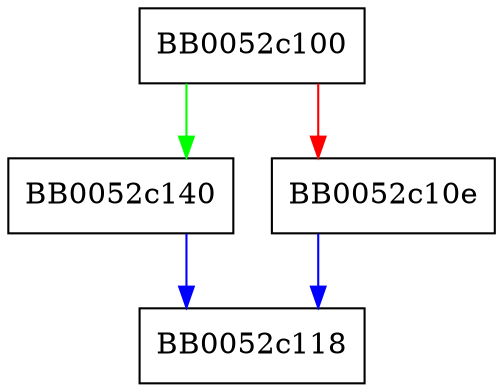 digraph BIO_debug_callback {
  node [shape="box"];
  graph [splines=ortho];
  BB0052c100 -> BB0052c140 [color="green"];
  BB0052c100 -> BB0052c10e [color="red"];
  BB0052c10e -> BB0052c118 [color="blue"];
  BB0052c140 -> BB0052c118 [color="blue"];
}